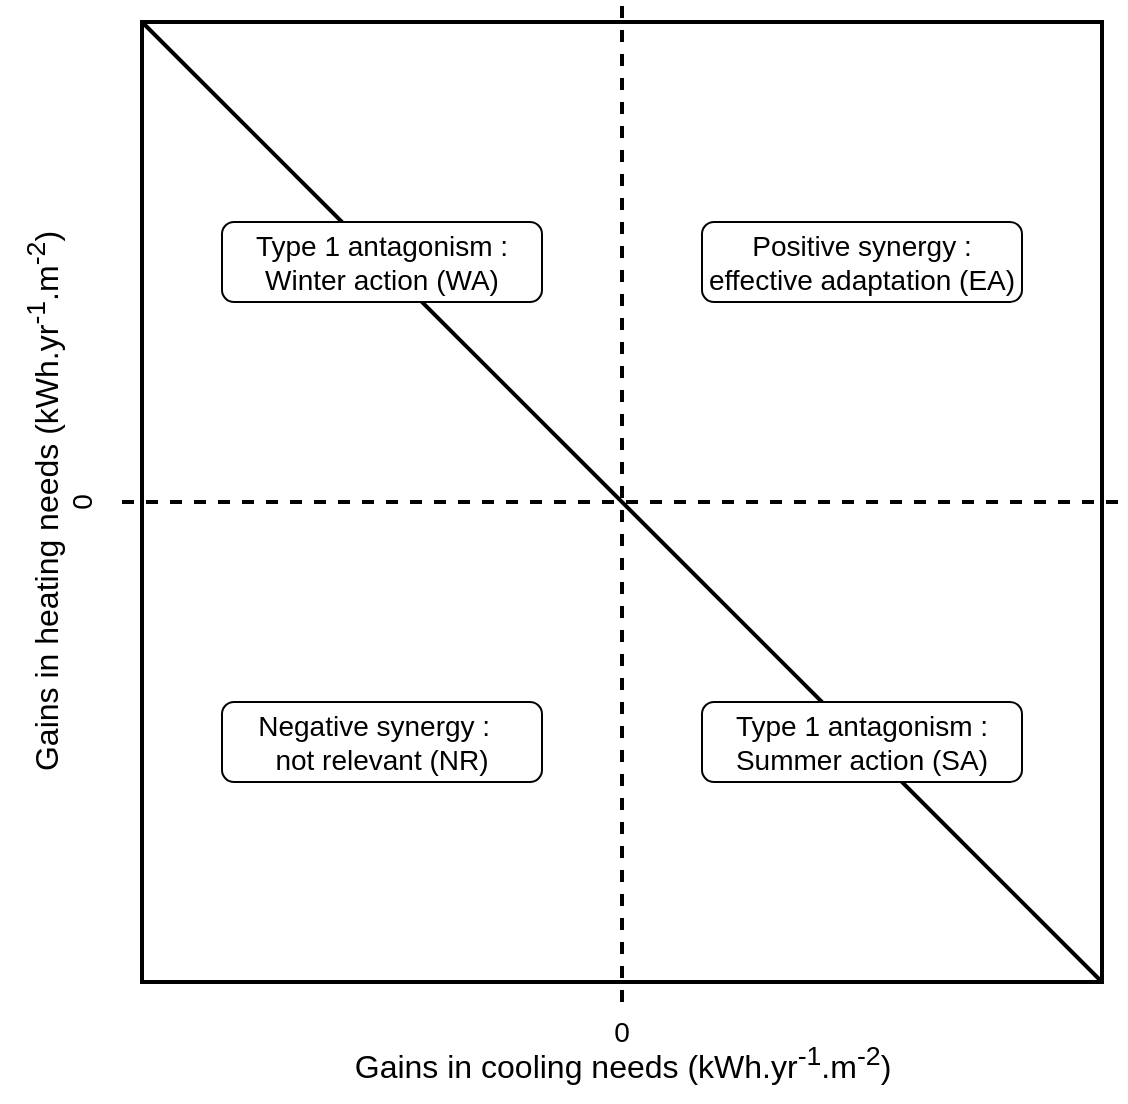 <mxfile version="26.0.9">
  <diagram name="Page-1" id="QJLMCJQy1_5bdiTj8VcF">
    <mxGraphModel dx="1420" dy="856" grid="1" gridSize="10" guides="1" tooltips="1" connect="1" arrows="1" fold="1" page="1" pageScale="1" pageWidth="827" pageHeight="1169" math="0" shadow="0">
      <root>
        <mxCell id="0" />
        <mxCell id="1" parent="0" />
        <mxCell id="67WQexs9Sre8SpSY5UGs-1" value="" style="rounded=0;whiteSpace=wrap;html=1;strokeWidth=2;fillColor=none;" vertex="1" parent="1">
          <mxGeometry x="160" y="160" width="480" height="480" as="geometry" />
        </mxCell>
        <mxCell id="67WQexs9Sre8SpSY5UGs-3" value="&lt;font style=&quot;font-size: 16px;&quot;&gt;Gains in cooling needs (kWh.yr&lt;sup&gt;-1&lt;/sup&gt;.m&lt;sup&gt;-2&lt;/sup&gt;)&lt;/font&gt;" style="text;html=1;align=center;verticalAlign=middle;resizable=0;points=[];autosize=1;strokeColor=none;fillColor=none;" vertex="1" parent="1">
          <mxGeometry x="255" y="660" width="290" height="40" as="geometry" />
        </mxCell>
        <mxCell id="67WQexs9Sre8SpSY5UGs-4" value="&lt;font style=&quot;font-size: 16px;&quot;&gt;Gains in heating needs (kWh.yr&lt;sup&gt;-1&lt;/sup&gt;.m&lt;sup&gt;-2&lt;/sup&gt;)&lt;/font&gt;" style="text;html=1;align=center;verticalAlign=middle;resizable=0;points=[];autosize=1;strokeColor=none;fillColor=none;rotation=270;" vertex="1" parent="1">
          <mxGeometry x="-35" y="380" width="290" height="40" as="geometry" />
        </mxCell>
        <mxCell id="67WQexs9Sre8SpSY5UGs-6" value="0" style="text;html=1;align=center;verticalAlign=middle;whiteSpace=wrap;rounded=0;fontSize=14;" vertex="1" parent="1">
          <mxGeometry x="370" y="650" width="60" height="30" as="geometry" />
        </mxCell>
        <mxCell id="67WQexs9Sre8SpSY5UGs-7" value="0" style="text;html=1;align=center;verticalAlign=middle;whiteSpace=wrap;rounded=0;fontSize=14;rotation=270;" vertex="1" parent="1">
          <mxGeometry x="100" y="385" width="60" height="30" as="geometry" />
        </mxCell>
        <mxCell id="67WQexs9Sre8SpSY5UGs-8" value="" style="endArrow=none;html=1;rounded=0;strokeWidth=2;dashed=1;" edge="1" parent="1">
          <mxGeometry width="50" height="50" relative="1" as="geometry">
            <mxPoint x="400" y="650" as="sourcePoint" />
            <mxPoint x="400" y="150" as="targetPoint" />
          </mxGeometry>
        </mxCell>
        <mxCell id="67WQexs9Sre8SpSY5UGs-9" value="" style="endArrow=none;html=1;rounded=0;strokeWidth=2;dashed=1;" edge="1" parent="1">
          <mxGeometry width="50" height="50" relative="1" as="geometry">
            <mxPoint x="150" y="400" as="sourcePoint" />
            <mxPoint x="650" y="400" as="targetPoint" />
          </mxGeometry>
        </mxCell>
        <mxCell id="67WQexs9Sre8SpSY5UGs-11" value="" style="endArrow=none;html=1;rounded=0;entryX=0;entryY=0;entryDx=0;entryDy=0;exitX=1;exitY=1;exitDx=0;exitDy=0;strokeWidth=2;" edge="1" parent="1" source="67WQexs9Sre8SpSY5UGs-1" target="67WQexs9Sre8SpSY5UGs-1">
          <mxGeometry width="50" height="50" relative="1" as="geometry">
            <mxPoint x="360" y="480" as="sourcePoint" />
            <mxPoint x="410" y="430" as="targetPoint" />
          </mxGeometry>
        </mxCell>
        <mxCell id="67WQexs9Sre8SpSY5UGs-13" value="&lt;font style=&quot;font-size: 14px;&quot;&gt;Positive synergy : effective adaptation (EA)&lt;/font&gt;" style="text;html=1;align=center;verticalAlign=middle;whiteSpace=wrap;rounded=1;strokeColor=default;perimeterSpacing=10;strokeWidth=1;" vertex="1" parent="1">
          <mxGeometry x="440" y="260" width="160" height="40" as="geometry" />
        </mxCell>
        <mxCell id="67WQexs9Sre8SpSY5UGs-15" value="&lt;font style=&quot;font-size: 14px;&quot;&gt;Negative synergy :&amp;nbsp;&amp;nbsp;&lt;/font&gt;&lt;div&gt;&lt;font style=&quot;font-size: 14px;&quot;&gt;not relevant (NR)&lt;/font&gt;&lt;/div&gt;" style="text;html=1;align=center;verticalAlign=middle;whiteSpace=wrap;rounded=1;strokeColor=default;perimeterSpacing=10;strokeWidth=1;" vertex="1" parent="1">
          <mxGeometry x="200" y="500" width="160" height="40" as="geometry" />
        </mxCell>
        <mxCell id="67WQexs9Sre8SpSY5UGs-16" value="&lt;font style=&quot;font-size: 14px;&quot;&gt;Type 1 antagonism : Winter action (WA)&lt;/font&gt;" style="text;html=1;align=center;verticalAlign=middle;whiteSpace=wrap;rounded=1;fillColor=default;strokeColor=default;perimeterSpacing=10;strokeWidth=1;" vertex="1" parent="1">
          <mxGeometry x="200" y="260" width="160" height="40" as="geometry" />
        </mxCell>
        <mxCell id="67WQexs9Sre8SpSY5UGs-17" value="&lt;span style=&quot;font-size: 14px;&quot;&gt;Type 1 antagonism : Summer action (SA)&lt;/span&gt;" style="text;html=1;align=center;verticalAlign=middle;whiteSpace=wrap;rounded=1;fillColor=default;gradientColor=none;strokeColor=default;perimeterSpacing=10;strokeWidth=1;" vertex="1" parent="1">
          <mxGeometry x="440" y="500" width="160" height="40" as="geometry" />
        </mxCell>
      </root>
    </mxGraphModel>
  </diagram>
</mxfile>
